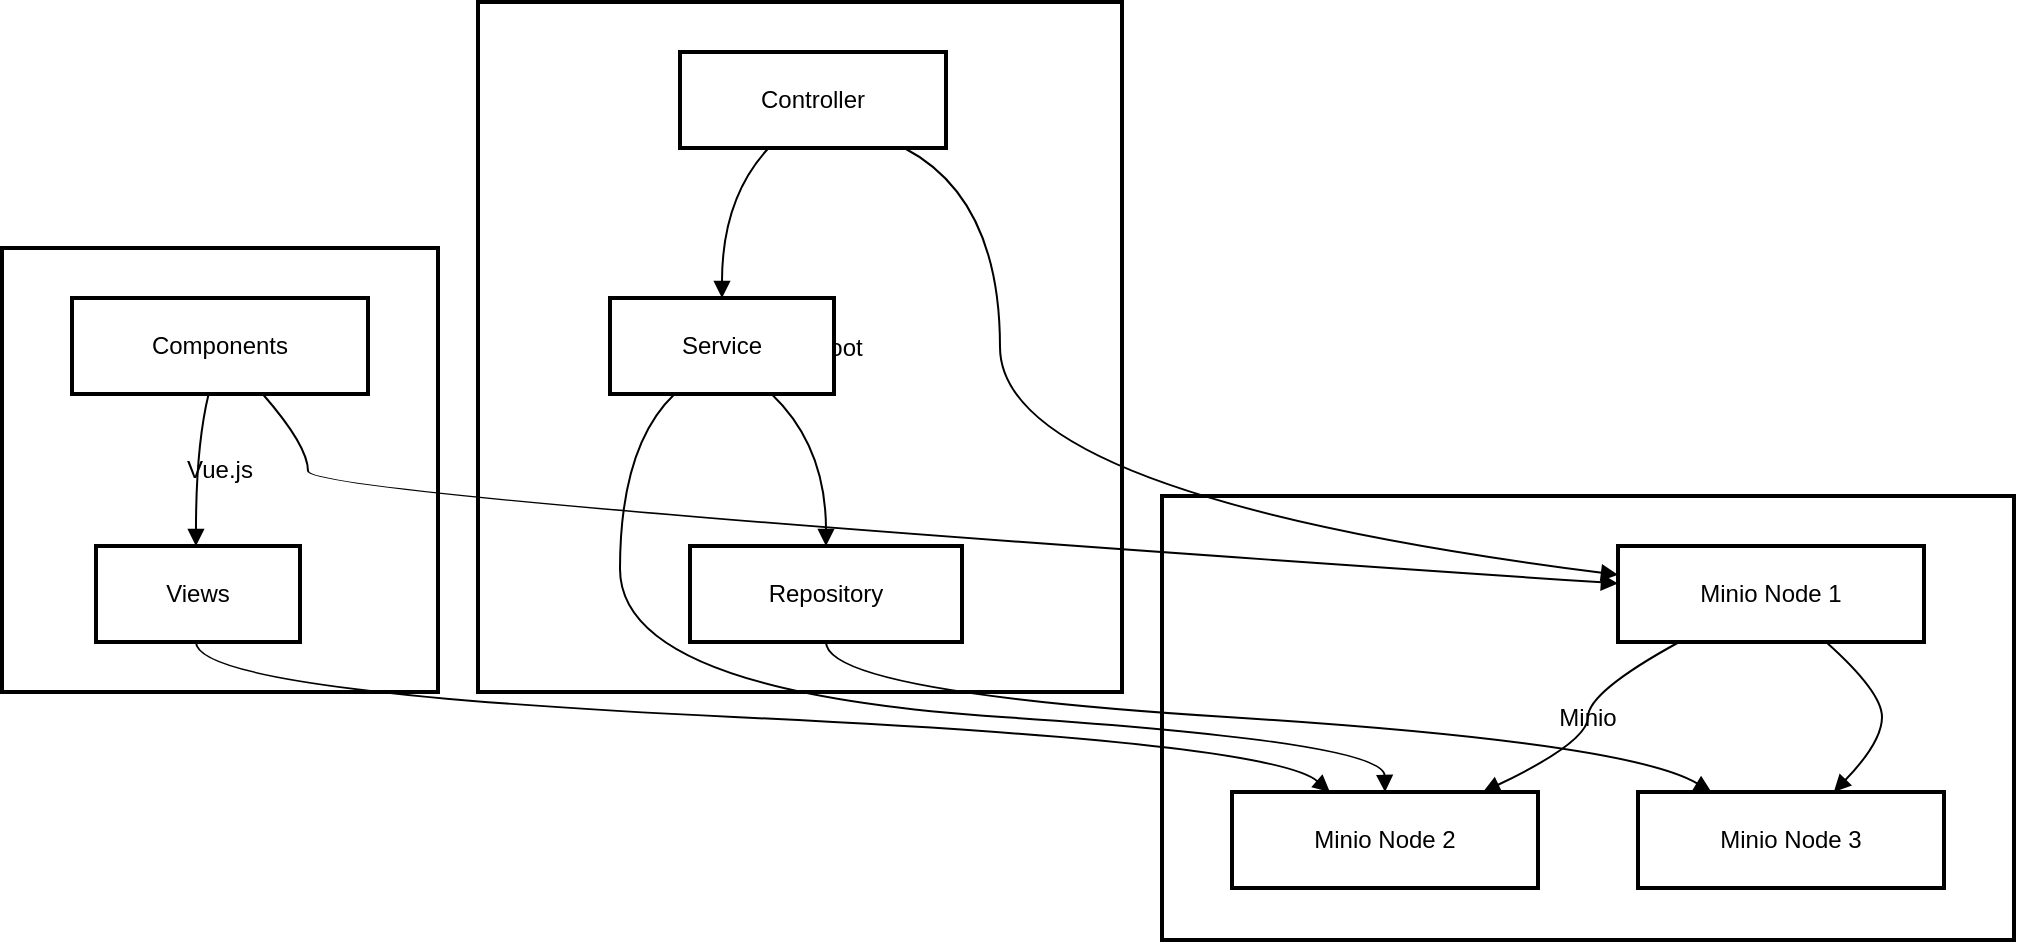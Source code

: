 <mxfile version="25.0.3">
  <diagram name="第 1 页" id="3vyvvKEE6r75x1tpCMyP">
    <mxGraphModel>
      <root>
        <mxCell id="0" />
        <mxCell id="1" parent="0" />
        <mxCell id="2" value="Minio" style="whiteSpace=wrap;strokeWidth=2;" vertex="1" parent="1">
          <mxGeometry x="588" y="255" width="426" height="222" as="geometry" />
        </mxCell>
        <mxCell id="3" value="Vue.js" style="whiteSpace=wrap;strokeWidth=2;" vertex="1" parent="1">
          <mxGeometry x="8" y="131" width="218" height="222" as="geometry" />
        </mxCell>
        <mxCell id="4" value="Spring Boot" style="whiteSpace=wrap;strokeWidth=2;" vertex="1" parent="1">
          <mxGeometry x="246" y="8" width="322" height="345" as="geometry" />
        </mxCell>
        <mxCell id="5" value="Controller" style="whiteSpace=wrap;strokeWidth=2;" vertex="1" parent="1">
          <mxGeometry x="347" y="33" width="133" height="48" as="geometry" />
        </mxCell>
        <mxCell id="6" value="Service" style="whiteSpace=wrap;strokeWidth=2;" vertex="1" parent="1">
          <mxGeometry x="312" y="156" width="112" height="48" as="geometry" />
        </mxCell>
        <mxCell id="7" value="Repository" style="whiteSpace=wrap;strokeWidth=2;" vertex="1" parent="1">
          <mxGeometry x="352" y="280" width="136" height="48" as="geometry" />
        </mxCell>
        <mxCell id="8" value="Components" style="whiteSpace=wrap;strokeWidth=2;" vertex="1" parent="1">
          <mxGeometry x="43" y="156" width="148" height="48" as="geometry" />
        </mxCell>
        <mxCell id="9" value="Views" style="whiteSpace=wrap;strokeWidth=2;" vertex="1" parent="1">
          <mxGeometry x="55" y="280" width="102" height="48" as="geometry" />
        </mxCell>
        <mxCell id="10" value="Minio Node 1" style="whiteSpace=wrap;strokeWidth=2;" vertex="1" parent="1">
          <mxGeometry x="816" y="280" width="153" height="48" as="geometry" />
        </mxCell>
        <mxCell id="11" value="Minio Node 2" style="whiteSpace=wrap;strokeWidth=2;" vertex="1" parent="1">
          <mxGeometry x="623" y="403" width="153" height="48" as="geometry" />
        </mxCell>
        <mxCell id="12" value="Minio Node 3" style="whiteSpace=wrap;strokeWidth=2;" vertex="1" parent="1">
          <mxGeometry x="826" y="403" width="153" height="48" as="geometry" />
        </mxCell>
        <mxCell id="13" value="" style="curved=1;startArrow=none;endArrow=block;exitX=0.33;exitY=1.01;entryX=0.5;entryY=0.01;" edge="1" parent="1" source="5" target="6">
          <mxGeometry relative="1" as="geometry">
            <Array as="points">
              <mxPoint x="368" y="106" />
            </Array>
          </mxGeometry>
        </mxCell>
        <mxCell id="14" value="" style="curved=1;startArrow=none;endArrow=block;exitX=0.73;exitY=1.02;entryX=0.5;entryY=0;" edge="1" parent="1" source="6" target="7">
          <mxGeometry relative="1" as="geometry">
            <Array as="points">
              <mxPoint x="420" y="230" />
            </Array>
          </mxGeometry>
        </mxCell>
        <mxCell id="15" value="" style="curved=1;startArrow=none;endArrow=block;exitX=0.46;exitY=1.02;entryX=0.49;entryY=0;" edge="1" parent="1" source="8" target="9">
          <mxGeometry relative="1" as="geometry">
            <Array as="points">
              <mxPoint x="105" y="230" />
            </Array>
          </mxGeometry>
        </mxCell>
        <mxCell id="16" value="" style="curved=1;startArrow=none;endArrow=block;exitX=0.2;exitY=1;entryX=0.82;entryY=0;" edge="1" parent="1" source="10" target="11">
          <mxGeometry relative="1" as="geometry">
            <Array as="points">
              <mxPoint x="801" y="353" />
              <mxPoint x="801" y="378" />
            </Array>
          </mxGeometry>
        </mxCell>
        <mxCell id="17" value="" style="curved=1;startArrow=none;endArrow=block;exitX=0.68;exitY=1;entryX=0.64;entryY=0;" edge="1" parent="1" source="10" target="12">
          <mxGeometry relative="1" as="geometry">
            <Array as="points">
              <mxPoint x="948" y="353" />
              <mxPoint x="948" y="378" />
            </Array>
          </mxGeometry>
        </mxCell>
        <mxCell id="18" value="" style="curved=1;startArrow=none;endArrow=block;exitX=0.85;exitY=1.01;entryX=0;entryY=0.3;" edge="1" parent="1" source="5" target="10">
          <mxGeometry relative="1" as="geometry">
            <Array as="points">
              <mxPoint x="507" y="106" />
              <mxPoint x="507" y="255" />
            </Array>
          </mxGeometry>
        </mxCell>
        <mxCell id="19" value="" style="curved=1;startArrow=none;endArrow=block;exitX=0.28;exitY=1.02;entryX=0.5;entryY=0;" edge="1" parent="1" source="6" target="11">
          <mxGeometry relative="1" as="geometry">
            <Array as="points">
              <mxPoint x="317" y="230" />
              <mxPoint x="317" y="353" />
              <mxPoint x="699" y="378" />
            </Array>
          </mxGeometry>
        </mxCell>
        <mxCell id="20" value="" style="curved=1;startArrow=none;endArrow=block;exitX=0.5;exitY=1;entryX=0.24;entryY=0;" edge="1" parent="1" source="7" target="12">
          <mxGeometry relative="1" as="geometry">
            <Array as="points">
              <mxPoint x="420" y="353" />
              <mxPoint x="821" y="378" />
            </Array>
          </mxGeometry>
        </mxCell>
        <mxCell id="21" value="" style="curved=1;startArrow=none;endArrow=block;exitX=0.65;exitY=1.02;entryX=0;entryY=0.39;" edge="1" parent="1" source="8" target="10">
          <mxGeometry relative="1" as="geometry">
            <Array as="points">
              <mxPoint x="161" y="230" />
              <mxPoint x="161" y="255" />
            </Array>
          </mxGeometry>
        </mxCell>
        <mxCell id="22" value="" style="curved=1;startArrow=none;endArrow=block;exitX=0.49;exitY=1;entryX=0.32;entryY=0;" edge="1" parent="1" source="9" target="11">
          <mxGeometry relative="1" as="geometry">
            <Array as="points">
              <mxPoint x="105" y="353" />
              <mxPoint x="643" y="378" />
            </Array>
          </mxGeometry>
        </mxCell>
      </root>
    </mxGraphModel>
  </diagram>
</mxfile>
